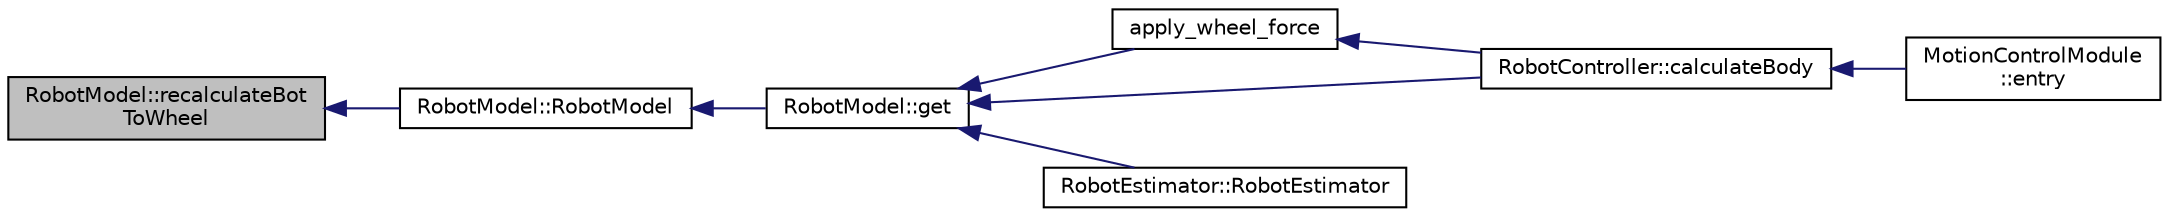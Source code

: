 digraph "RobotModel::recalculateBotToWheel"
{
  edge [fontname="Helvetica",fontsize="10",labelfontname="Helvetica",labelfontsize="10"];
  node [fontname="Helvetica",fontsize="10",shape=record];
  rankdir="LR";
  Node37 [label="RobotModel::recalculateBot\lToWheel",height=0.2,width=0.4,color="black", fillcolor="grey75", style="filled", fontcolor="black"];
  Node37 -> Node38 [dir="back",color="midnightblue",fontsize="10",style="solid",fontname="Helvetica"];
  Node38 [label="RobotModel::RobotModel",height=0.2,width=0.4,color="black", fillcolor="white", style="filled",URL="$class_robot_model.html#a65c03c3c26d969afaae0efff52653a9d"];
  Node38 -> Node39 [dir="back",color="midnightblue",fontsize="10",style="solid",fontname="Helvetica"];
  Node39 [label="RobotModel::get",height=0.2,width=0.4,color="black", fillcolor="white", style="filled",URL="$class_robot_model.html#ad3a68a3a8d6036a1706c9d42c32d3585"];
  Node39 -> Node40 [dir="back",color="midnightblue",fontsize="10",style="solid",fontname="Helvetica"];
  Node40 [label="apply_wheel_force",height=0.2,width=0.4,color="black", fillcolor="white", style="filled",URL="$_robot_controller_8cpp.html#a71e48812e11f8c3991f75c5958a75d61"];
  Node40 -> Node41 [dir="back",color="midnightblue",fontsize="10",style="solid",fontname="Helvetica"];
  Node41 [label="RobotController::calculateBody",height=0.2,width=0.4,color="black", fillcolor="white", style="filled",URL="$class_robot_controller.html#a8518f8a0522c7359e708cc1efff96dfd",tooltip="Updates the controller with the latest input and calculates the correct wheel velocities to reach thi..."];
  Node41 -> Node42 [dir="back",color="midnightblue",fontsize="10",style="solid",fontname="Helvetica"];
  Node42 [label="MotionControlModule\l::entry",height=0.2,width=0.4,color="black", fillcolor="white", style="filled",URL="$class_motion_control_module.html#ae9ce65e3c14d0effbac1c1a3b93fb5b1",tooltip="Code to run when called by RTOS once per system tick (kperiod) "];
  Node39 -> Node41 [dir="back",color="midnightblue",fontsize="10",style="solid",fontname="Helvetica"];
  Node39 -> Node43 [dir="back",color="midnightblue",fontsize="10",style="solid",fontname="Helvetica"];
  Node43 [label="RobotEstimator::RobotEstimator",height=0.2,width=0.4,color="black", fillcolor="white", style="filled",URL="$class_robot_estimator.html#ab7adc8b41475920123f38b2934ce5247"];
}
